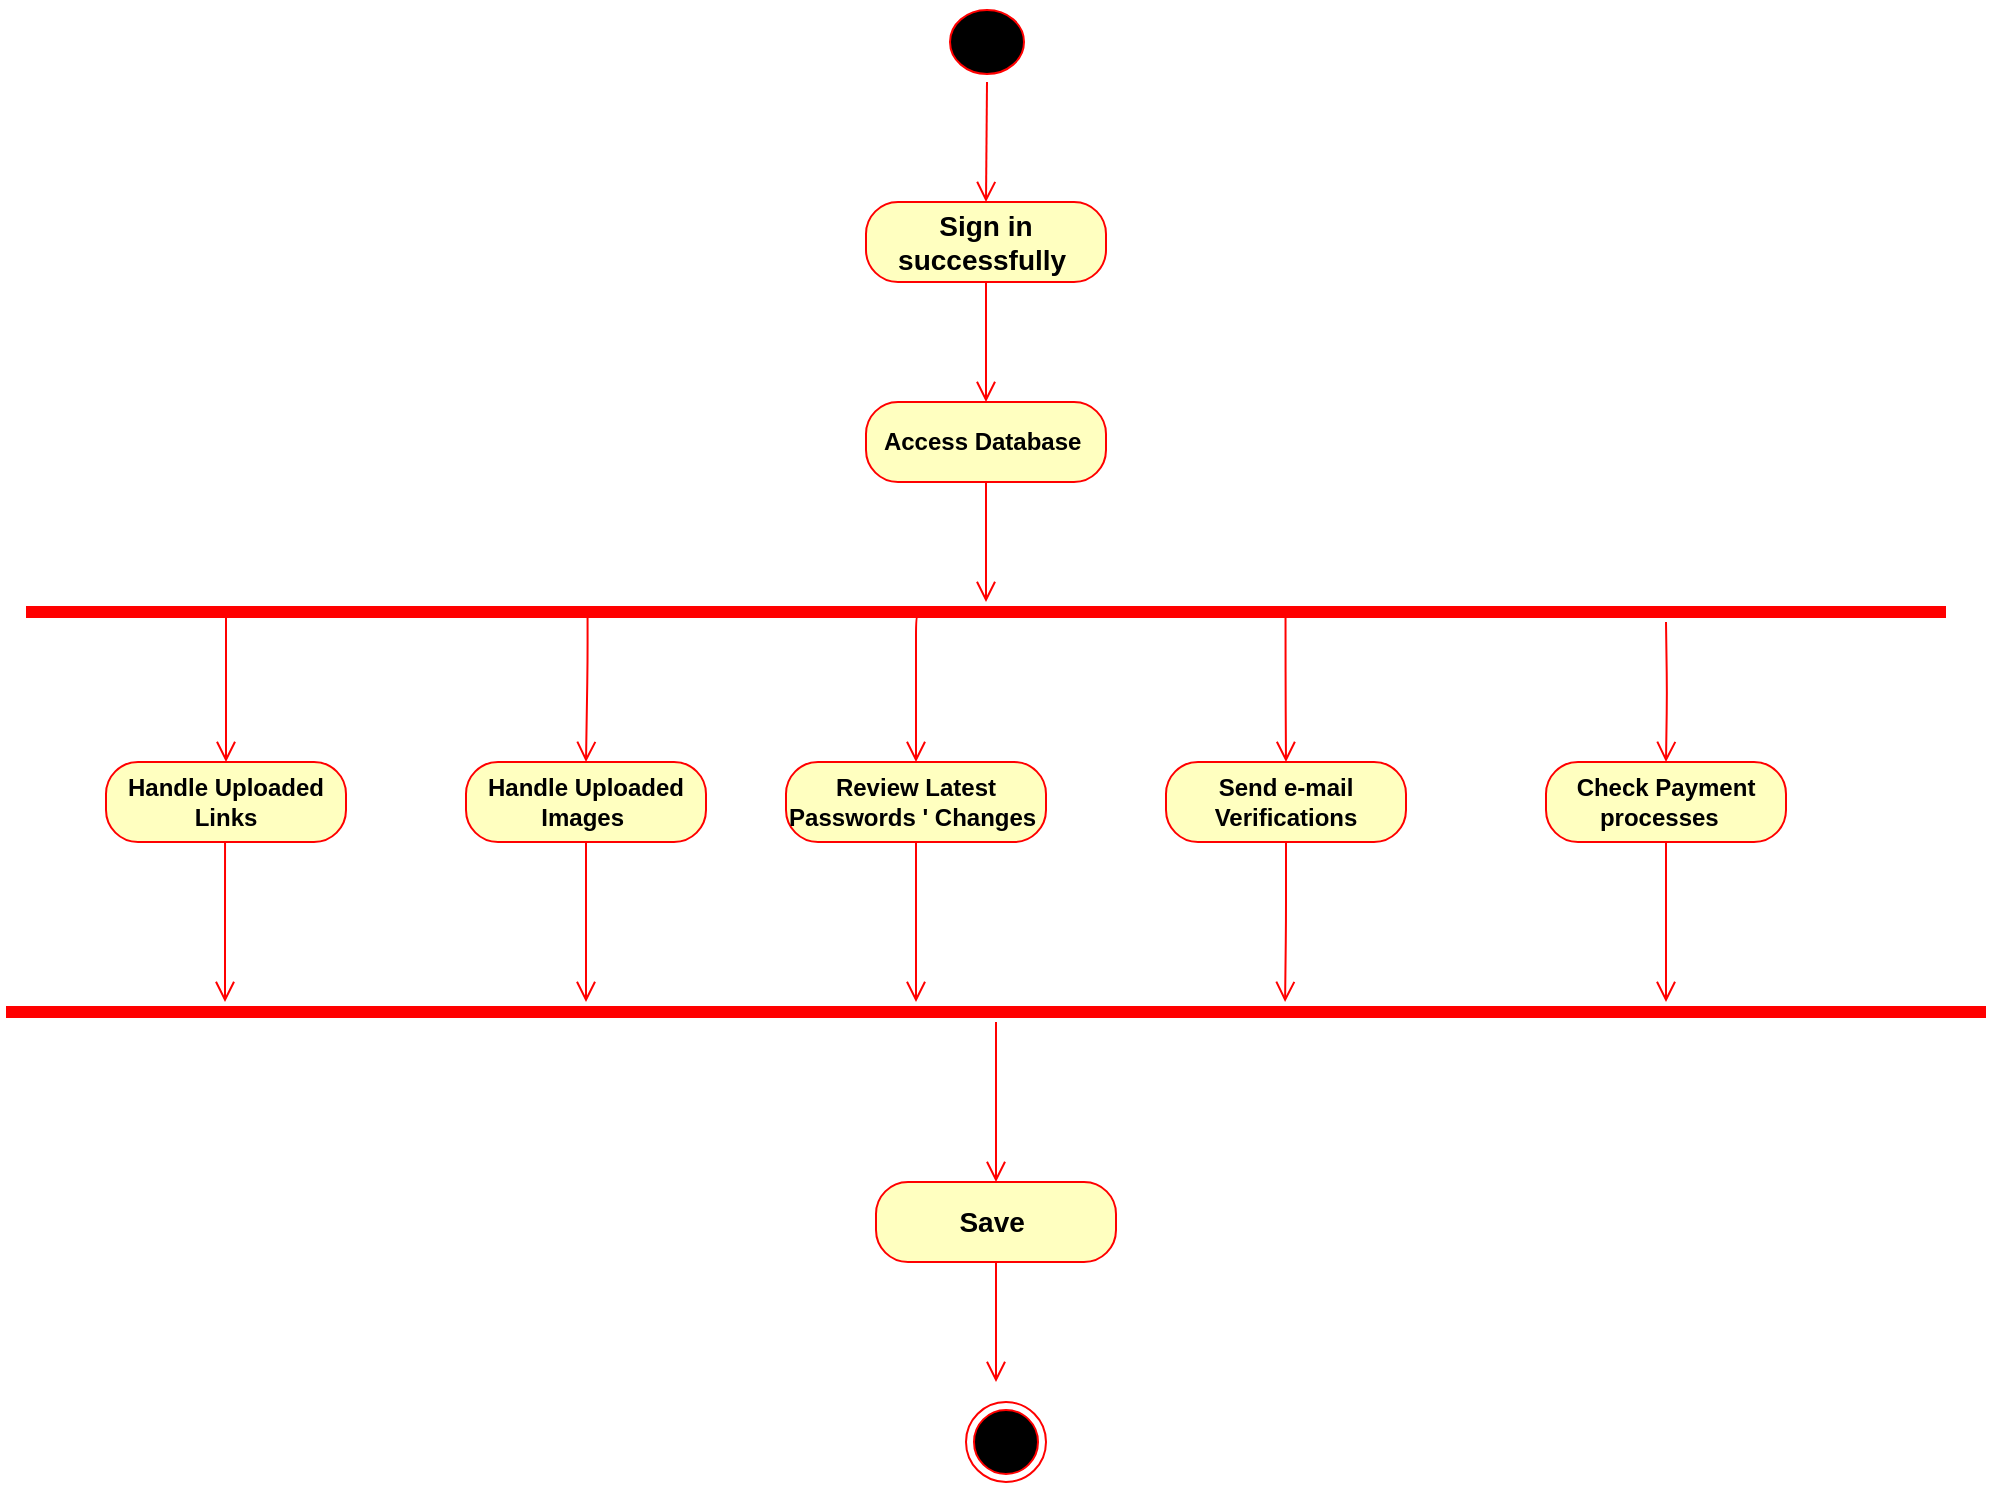 <mxfile version="13.9.9" type="device"><diagram id="DBxGrwuyxsbPA10xhqZd" name="Page-1"><mxGraphModel dx="1126" dy="513" grid="1" gridSize="10" guides="1" tooltips="1" connect="1" arrows="1" fold="1" page="1" pageScale="1" pageWidth="1600" pageHeight="1200" math="0" shadow="0"><root><mxCell id="0"/><mxCell id="1" parent="0"/><mxCell id="gfeTqvQNZEA2C2R0oYYr-1" value="" style="ellipse;html=1;shape=startState;fillColor=#000000;strokeColor=#ff0000;" vertex="1" parent="1"><mxGeometry x="928" y="60" width="45" height="40" as="geometry"/></mxCell><mxCell id="gfeTqvQNZEA2C2R0oYYr-2" value="" style="edgeStyle=orthogonalEdgeStyle;html=1;verticalAlign=bottom;endArrow=open;endSize=8;strokeColor=#ff0000;exitX=0.5;exitY=1;exitDx=0;exitDy=0;" edge="1" parent="1" source="gfeTqvQNZEA2C2R0oYYr-1"><mxGeometry relative="1" as="geometry"><mxPoint x="950" y="160" as="targetPoint"/><mxPoint x="950.5" y="100" as="sourcePoint"/></mxGeometry></mxCell><mxCell id="gfeTqvQNZEA2C2R0oYYr-3" value="&lt;b&gt;&lt;font style=&quot;font-size: 14px&quot;&gt;Sign in successfully&amp;nbsp;&lt;/font&gt;&lt;/b&gt;" style="rounded=1;whiteSpace=wrap;html=1;arcSize=40;fontColor=#000000;fillColor=#ffffc0;strokeColor=#ff0000;" vertex="1" parent="1"><mxGeometry x="890" y="160" width="120" height="40" as="geometry"/></mxCell><mxCell id="gfeTqvQNZEA2C2R0oYYr-4" value="&lt;b&gt;Access Database&amp;nbsp;&lt;/b&gt;" style="rounded=1;whiteSpace=wrap;html=1;arcSize=40;fontColor=#000000;fillColor=#ffffc0;strokeColor=#ff0000;" vertex="1" parent="1"><mxGeometry x="890" y="260" width="120" height="40" as="geometry"/></mxCell><mxCell id="gfeTqvQNZEA2C2R0oYYr-5" value="" style="edgeStyle=orthogonalEdgeStyle;html=1;verticalAlign=bottom;endArrow=open;endSize=8;strokeColor=#ff0000;exitX=0.5;exitY=1;exitDx=0;exitDy=0;entryX=0.5;entryY=0;entryDx=0;entryDy=0;" edge="1" parent="1" source="gfeTqvQNZEA2C2R0oYYr-3" target="gfeTqvQNZEA2C2R0oYYr-4"><mxGeometry relative="1" as="geometry"><mxPoint x="550" y="200" as="targetPoint"/></mxGeometry></mxCell><mxCell id="gfeTqvQNZEA2C2R0oYYr-7" value="" style="edgeStyle=orthogonalEdgeStyle;html=1;verticalAlign=bottom;endArrow=open;endSize=8;strokeColor=#ff0000;exitX=0.5;exitY=1;exitDx=0;exitDy=0;" edge="1" parent="1" source="gfeTqvQNZEA2C2R0oYYr-4" target="gfeTqvQNZEA2C2R0oYYr-8"><mxGeometry relative="1" as="geometry"><mxPoint x="860" y="360" as="targetPoint"/><Array as="points"/></mxGeometry></mxCell><mxCell id="gfeTqvQNZEA2C2R0oYYr-8" value="" style="shape=line;html=1;strokeWidth=6;strokeColor=#ff0000;" vertex="1" parent="1"><mxGeometry x="470" y="360" width="960" height="10" as="geometry"/></mxCell><mxCell id="gfeTqvQNZEA2C2R0oYYr-9" value="" style="edgeStyle=orthogonalEdgeStyle;html=1;verticalAlign=bottom;endArrow=open;endSize=8;strokeColor=#ff0000;exitX=0.501;exitY=0.5;exitDx=0;exitDy=0;exitPerimeter=0;entryX=0.5;entryY=0;entryDx=0;entryDy=0;" edge="1" parent="1" target="gfeTqvQNZEA2C2R0oYYr-18"><mxGeometry relative="1" as="geometry"><mxPoint x="751" y="440" as="targetPoint"/><mxPoint x="750.78" y="365" as="sourcePoint"/><Array as="points"><mxPoint x="750" y="390"/></Array></mxGeometry></mxCell><mxCell id="gfeTqvQNZEA2C2R0oYYr-13" value="" style="edgeStyle=orthogonalEdgeStyle;html=1;verticalAlign=bottom;endArrow=open;endSize=8;strokeColor=#ff0000;entryX=0.5;entryY=0;entryDx=0;entryDy=0;exitX=0.656;exitY=0.691;exitDx=0;exitDy=0;exitPerimeter=0;" edge="1" parent="1" source="gfeTqvQNZEA2C2R0oYYr-8" target="gfeTqvQNZEA2C2R0oYYr-23"><mxGeometry relative="1" as="geometry"><mxPoint x="1099.5" y="430" as="targetPoint"/><mxPoint x="1100" y="370" as="sourcePoint"/></mxGeometry></mxCell><mxCell id="gfeTqvQNZEA2C2R0oYYr-14" value="" style="edgeStyle=orthogonalEdgeStyle;html=1;verticalAlign=bottom;endArrow=open;endSize=8;strokeColor=#ff0000;entryX=0.5;entryY=0;entryDx=0;entryDy=0;exitX=0.466;exitY=0.545;exitDx=0;exitDy=0;exitPerimeter=0;" edge="1" parent="1" source="gfeTqvQNZEA2C2R0oYYr-8" target="gfeTqvQNZEA2C2R0oYYr-20"><mxGeometry relative="1" as="geometry"><mxPoint x="905.21" y="441.64" as="targetPoint"/><mxPoint x="904.99" y="370" as="sourcePoint"/><Array as="points"><mxPoint x="917" y="367"/><mxPoint x="915" y="367"/></Array></mxGeometry></mxCell><mxCell id="gfeTqvQNZEA2C2R0oYYr-15" value="" style="edgeStyle=orthogonalEdgeStyle;html=1;verticalAlign=bottom;endArrow=open;endSize=8;strokeColor=#ff0000;entryX=0.5;entryY=0;entryDx=0;entryDy=0;" edge="1" parent="1" target="gfeTqvQNZEA2C2R0oYYr-16"><mxGeometry relative="1" as="geometry"><mxPoint x="570" y="430" as="targetPoint"/><mxPoint x="570" y="366" as="sourcePoint"/><Array as="points"><mxPoint x="570" y="366"/></Array></mxGeometry></mxCell><mxCell id="gfeTqvQNZEA2C2R0oYYr-16" value="&lt;b&gt;Handle Uploaded Links&lt;/b&gt;" style="rounded=1;whiteSpace=wrap;html=1;arcSize=40;fontColor=#000000;fillColor=#ffffc0;strokeColor=#ff0000;" vertex="1" parent="1"><mxGeometry x="510" y="440" width="120" height="40" as="geometry"/></mxCell><mxCell id="gfeTqvQNZEA2C2R0oYYr-18" value="&lt;b&gt;Handle Uploaded Images&amp;nbsp;&lt;/b&gt;" style="rounded=1;whiteSpace=wrap;html=1;arcSize=40;fontColor=#000000;fillColor=#ffffc0;strokeColor=#ff0000;" vertex="1" parent="1"><mxGeometry x="690" y="440" width="120" height="40" as="geometry"/></mxCell><mxCell id="gfeTqvQNZEA2C2R0oYYr-20" value="&lt;b&gt;Review Latest Passwords ' Changes&amp;nbsp;&lt;/b&gt;" style="rounded=1;whiteSpace=wrap;html=1;arcSize=40;fontColor=#000000;fillColor=#ffffc0;strokeColor=#ff0000;" vertex="1" parent="1"><mxGeometry x="850" y="440" width="130" height="40" as="geometry"/></mxCell><mxCell id="gfeTqvQNZEA2C2R0oYYr-21" value="" style="edgeStyle=orthogonalEdgeStyle;html=1;verticalAlign=bottom;endArrow=open;endSize=8;strokeColor=#ff0000;" edge="1" source="gfeTqvQNZEA2C2R0oYYr-20" parent="1"><mxGeometry relative="1" as="geometry"><mxPoint x="915" y="560" as="targetPoint"/><Array as="points"><mxPoint x="915" y="540"/></Array></mxGeometry></mxCell><mxCell id="gfeTqvQNZEA2C2R0oYYr-23" value="&lt;b&gt;Send e-mail Verifications&lt;/b&gt;" style="rounded=1;whiteSpace=wrap;html=1;arcSize=40;fontColor=#000000;fillColor=#ffffc0;strokeColor=#ff0000;" vertex="1" parent="1"><mxGeometry x="1040" y="440" width="120" height="40" as="geometry"/></mxCell><mxCell id="gfeTqvQNZEA2C2R0oYYr-24" value="" style="edgeStyle=orthogonalEdgeStyle;html=1;verticalAlign=bottom;endArrow=open;endSize=8;strokeColor=#ff0000;entryX=0.646;entryY=0;entryDx=0;entryDy=0;entryPerimeter=0;" edge="1" source="gfeTqvQNZEA2C2R0oYYr-23" parent="1" target="gfeTqvQNZEA2C2R0oYYr-29"><mxGeometry relative="1" as="geometry"><mxPoint x="1100" y="550" as="targetPoint"/></mxGeometry></mxCell><mxCell id="gfeTqvQNZEA2C2R0oYYr-25" value="&lt;b&gt;Check Payment processes&amp;nbsp;&lt;/b&gt;&amp;nbsp;" style="rounded=1;whiteSpace=wrap;html=1;arcSize=40;fontColor=#000000;fillColor=#ffffc0;strokeColor=#ff0000;" vertex="1" parent="1"><mxGeometry x="1230" y="440" width="120" height="40" as="geometry"/></mxCell><mxCell id="gfeTqvQNZEA2C2R0oYYr-26" value="" style="edgeStyle=orthogonalEdgeStyle;html=1;verticalAlign=bottom;endArrow=open;endSize=8;strokeColor=#ff0000;" edge="1" source="gfeTqvQNZEA2C2R0oYYr-25" parent="1"><mxGeometry relative="1" as="geometry"><mxPoint x="1290" y="560" as="targetPoint"/></mxGeometry></mxCell><mxCell id="gfeTqvQNZEA2C2R0oYYr-27" value="" style="edgeStyle=orthogonalEdgeStyle;html=1;verticalAlign=bottom;endArrow=open;endSize=8;strokeColor=#ff0000;entryX=0.5;entryY=0;entryDx=0;entryDy=0;" edge="1" parent="1" target="gfeTqvQNZEA2C2R0oYYr-25"><mxGeometry relative="1" as="geometry"><mxPoint x="1289.5" y="430" as="targetPoint"/><mxPoint x="1290" y="370" as="sourcePoint"/></mxGeometry></mxCell><mxCell id="gfeTqvQNZEA2C2R0oYYr-28" value="" style="edgeStyle=orthogonalEdgeStyle;html=1;verticalAlign=bottom;endArrow=open;endSize=8;strokeColor=#ff0000;exitX=0.496;exitY=1;exitDx=0;exitDy=0;exitPerimeter=0;entryX=0.5;entryY=0;entryDx=0;entryDy=0;" edge="1" parent="1" source="gfeTqvQNZEA2C2R0oYYr-16"><mxGeometry relative="1" as="geometry"><mxPoint x="569.5" y="560" as="targetPoint"/><mxPoint x="570.28" y="485" as="sourcePoint"/><Array as="points"/></mxGeometry></mxCell><mxCell id="gfeTqvQNZEA2C2R0oYYr-29" value="" style="shape=line;html=1;strokeWidth=6;strokeColor=#ff0000;" vertex="1" parent="1"><mxGeometry x="460" y="560" width="990" height="10" as="geometry"/></mxCell><mxCell id="gfeTqvQNZEA2C2R0oYYr-30" value="" style="edgeStyle=orthogonalEdgeStyle;html=1;verticalAlign=bottom;endArrow=open;endSize=8;strokeColor=#ff0000;" edge="1" source="gfeTqvQNZEA2C2R0oYYr-29" parent="1"><mxGeometry relative="1" as="geometry"><mxPoint x="955" y="650" as="targetPoint"/></mxGeometry></mxCell><mxCell id="gfeTqvQNZEA2C2R0oYYr-31" value="" style="edgeStyle=orthogonalEdgeStyle;html=1;verticalAlign=bottom;endArrow=open;endSize=8;strokeColor=#ff0000;exitX=0.5;exitY=1;exitDx=0;exitDy=0;" edge="1" parent="1" source="gfeTqvQNZEA2C2R0oYYr-18"><mxGeometry relative="1" as="geometry"><mxPoint x="750" y="560" as="targetPoint"/><mxPoint x="870" y="310" as="sourcePoint"/></mxGeometry></mxCell><mxCell id="gfeTqvQNZEA2C2R0oYYr-32" value="&lt;b&gt;&lt;font style=&quot;font-size: 14px&quot;&gt;Save&amp;nbsp;&lt;/font&gt;&lt;/b&gt;" style="rounded=1;whiteSpace=wrap;html=1;arcSize=40;fontColor=#000000;fillColor=#ffffc0;strokeColor=#ff0000;" vertex="1" parent="1"><mxGeometry x="895" y="650" width="120" height="40" as="geometry"/></mxCell><mxCell id="gfeTqvQNZEA2C2R0oYYr-33" value="" style="edgeStyle=orthogonalEdgeStyle;html=1;verticalAlign=bottom;endArrow=open;endSize=8;strokeColor=#ff0000;" edge="1" source="gfeTqvQNZEA2C2R0oYYr-32" parent="1"><mxGeometry relative="1" as="geometry"><mxPoint x="955" y="750" as="targetPoint"/></mxGeometry></mxCell><mxCell id="gfeTqvQNZEA2C2R0oYYr-34" value="" style="ellipse;html=1;shape=endState;fillColor=#000000;strokeColor=#ff0000;" vertex="1" parent="1"><mxGeometry x="940" y="760" width="40" height="40" as="geometry"/></mxCell></root></mxGraphModel></diagram></mxfile>